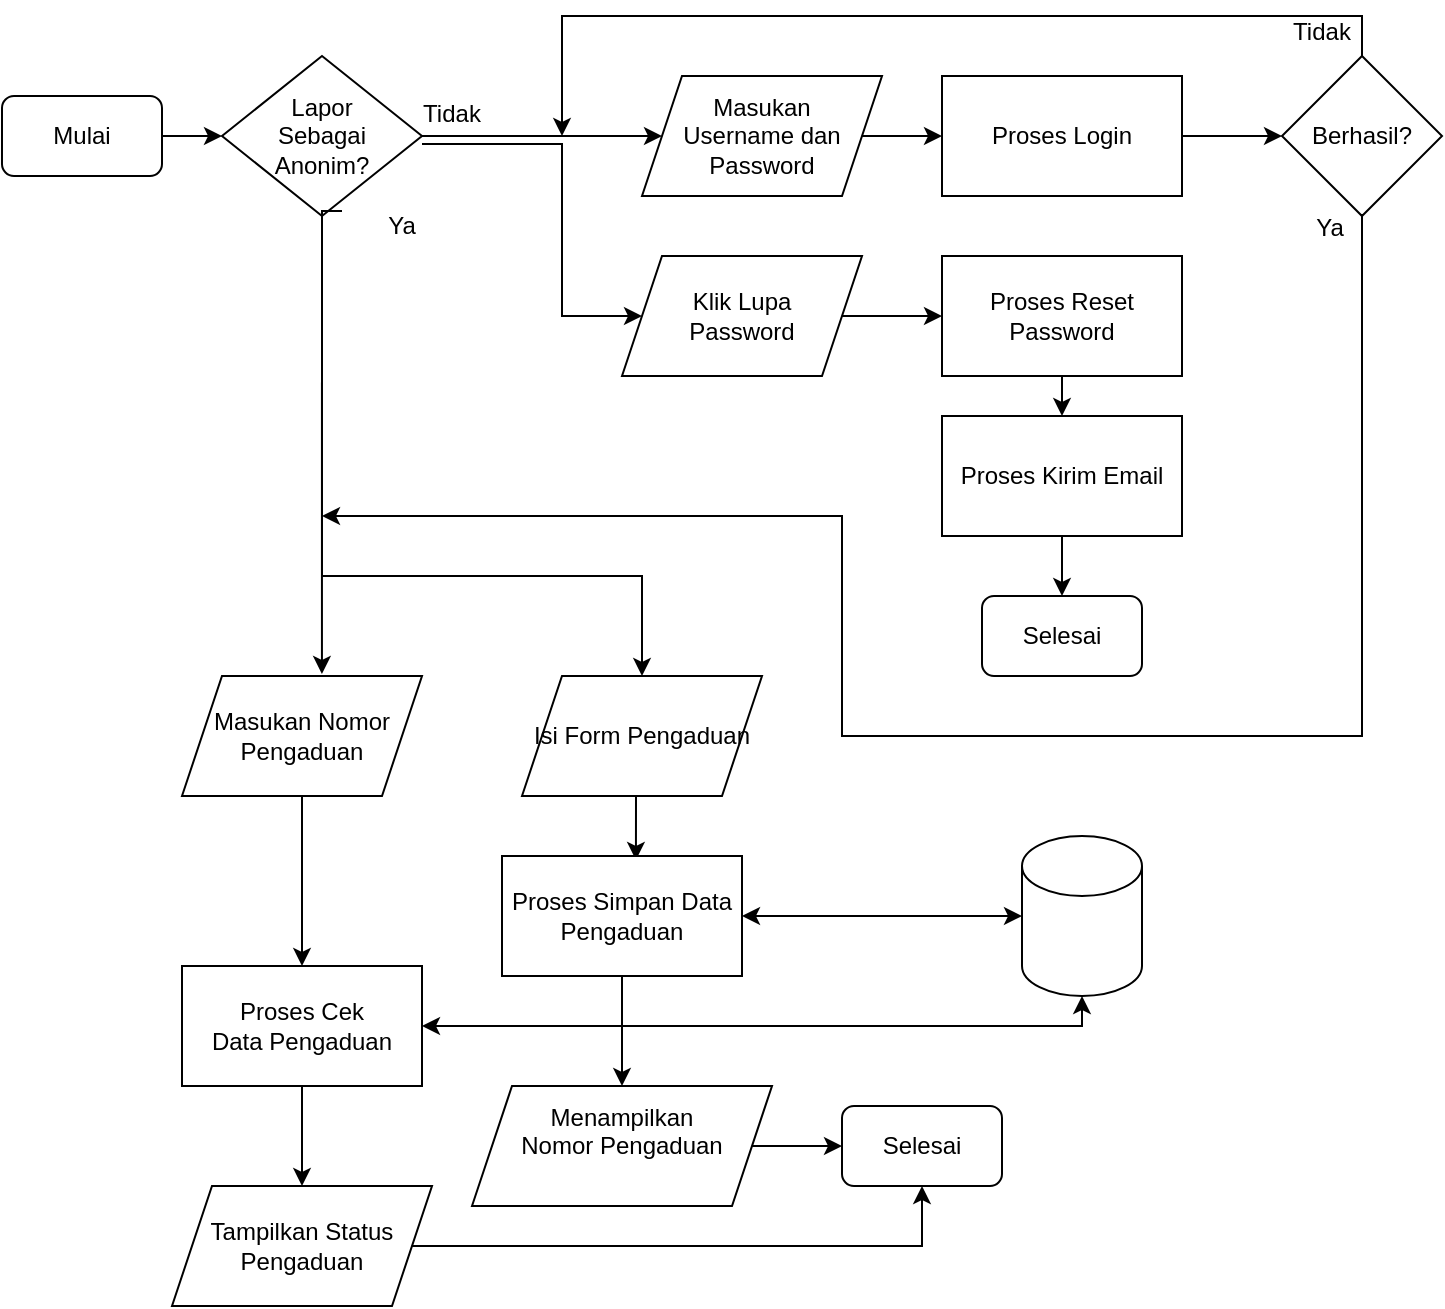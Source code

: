 <mxfile version="21.2.9" type="github">
  <diagram id="C5RBs43oDa-KdzZeNtuy" name="Page-1">
    <mxGraphModel dx="1222" dy="586" grid="1" gridSize="10" guides="1" tooltips="1" connect="1" arrows="1" fold="1" page="1" pageScale="1" pageWidth="827" pageHeight="1169" math="0" shadow="0">
      <root>
        <mxCell id="WIyWlLk6GJQsqaUBKTNV-0" />
        <mxCell id="WIyWlLk6GJQsqaUBKTNV-1" parent="WIyWlLk6GJQsqaUBKTNV-0" />
        <mxCell id="5g_yiBCIWojVpbgfXN-V-31" style="edgeStyle=orthogonalEdgeStyle;rounded=0;orthogonalLoop=1;jettySize=auto;html=1;exitX=1;exitY=0.5;exitDx=0;exitDy=0;entryX=0;entryY=0.5;entryDx=0;entryDy=0;" edge="1" parent="WIyWlLk6GJQsqaUBKTNV-1" source="5g_yiBCIWojVpbgfXN-V-0" target="5g_yiBCIWojVpbgfXN-V-1">
          <mxGeometry relative="1" as="geometry" />
        </mxCell>
        <mxCell id="5g_yiBCIWojVpbgfXN-V-0" value="Mulai" style="rounded=1;whiteSpace=wrap;html=1;" vertex="1" parent="WIyWlLk6GJQsqaUBKTNV-1">
          <mxGeometry x="20" y="60" width="80" height="40" as="geometry" />
        </mxCell>
        <mxCell id="5g_yiBCIWojVpbgfXN-V-28" style="edgeStyle=orthogonalEdgeStyle;rounded=0;orthogonalLoop=1;jettySize=auto;html=1;exitX=1;exitY=0.5;exitDx=0;exitDy=0;entryX=0;entryY=0.5;entryDx=0;entryDy=0;" edge="1" parent="WIyWlLk6GJQsqaUBKTNV-1" source="5g_yiBCIWojVpbgfXN-V-1" target="5g_yiBCIWojVpbgfXN-V-5">
          <mxGeometry relative="1" as="geometry" />
        </mxCell>
        <mxCell id="5g_yiBCIWojVpbgfXN-V-52" style="edgeStyle=orthogonalEdgeStyle;rounded=0;orthogonalLoop=1;jettySize=auto;html=1;exitX=0.5;exitY=1;exitDx=0;exitDy=0;entryX=0.583;entryY=-0.017;entryDx=0;entryDy=0;entryPerimeter=0;" edge="1" parent="WIyWlLk6GJQsqaUBKTNV-1" source="5g_yiBCIWojVpbgfXN-V-1" target="5g_yiBCIWojVpbgfXN-V-51">
          <mxGeometry relative="1" as="geometry" />
        </mxCell>
        <mxCell id="5g_yiBCIWojVpbgfXN-V-1" value="&lt;div&gt;Lapor&lt;/div&gt;&lt;div&gt;Sebagai&lt;/div&gt;&lt;div&gt;Anonim?&lt;br&gt;&lt;/div&gt;" style="rhombus;whiteSpace=wrap;html=1;" vertex="1" parent="WIyWlLk6GJQsqaUBKTNV-1">
          <mxGeometry x="130" y="40" width="100" height="80" as="geometry" />
        </mxCell>
        <mxCell id="5g_yiBCIWojVpbgfXN-V-12" style="edgeStyle=orthogonalEdgeStyle;rounded=0;orthogonalLoop=1;jettySize=auto;html=1;exitX=1;exitY=0.5;exitDx=0;exitDy=0;entryX=0;entryY=0.5;entryDx=0;entryDy=0;" edge="1" parent="WIyWlLk6GJQsqaUBKTNV-1" source="5g_yiBCIWojVpbgfXN-V-5" target="5g_yiBCIWojVpbgfXN-V-11">
          <mxGeometry relative="1" as="geometry" />
        </mxCell>
        <mxCell id="5g_yiBCIWojVpbgfXN-V-5" value="&lt;div&gt;Masukan&lt;/div&gt;&lt;div&gt;Username dan Password&lt;br&gt;&lt;/div&gt;" style="shape=parallelogram;perimeter=parallelogramPerimeter;whiteSpace=wrap;html=1;fixedSize=1;" vertex="1" parent="WIyWlLk6GJQsqaUBKTNV-1">
          <mxGeometry x="340" y="50" width="120" height="60" as="geometry" />
        </mxCell>
        <mxCell id="5g_yiBCIWojVpbgfXN-V-32" style="edgeStyle=orthogonalEdgeStyle;rounded=0;orthogonalLoop=1;jettySize=auto;html=1;exitX=0.25;exitY=1;exitDx=0;exitDy=0;entryX=0;entryY=0.5;entryDx=0;entryDy=0;" edge="1" parent="WIyWlLk6GJQsqaUBKTNV-1" source="5g_yiBCIWojVpbgfXN-V-8" target="5g_yiBCIWojVpbgfXN-V-21">
          <mxGeometry relative="1" as="geometry">
            <Array as="points">
              <mxPoint x="300" y="84" />
              <mxPoint x="300" y="170" />
            </Array>
          </mxGeometry>
        </mxCell>
        <mxCell id="5g_yiBCIWojVpbgfXN-V-8" value="Tidak" style="text;html=1;strokeColor=none;fillColor=none;align=center;verticalAlign=middle;whiteSpace=wrap;rounded=0;" vertex="1" parent="WIyWlLk6GJQsqaUBKTNV-1">
          <mxGeometry x="215" y="54" width="60" height="30" as="geometry" />
        </mxCell>
        <mxCell id="5g_yiBCIWojVpbgfXN-V-36" style="edgeStyle=orthogonalEdgeStyle;rounded=0;orthogonalLoop=1;jettySize=auto;html=1;exitX=0;exitY=0.25;exitDx=0;exitDy=0;entryX=0.5;entryY=0;entryDx=0;entryDy=0;" edge="1" parent="WIyWlLk6GJQsqaUBKTNV-1" source="5g_yiBCIWojVpbgfXN-V-10" target="5g_yiBCIWojVpbgfXN-V-34">
          <mxGeometry relative="1" as="geometry">
            <Array as="points">
              <mxPoint x="180" y="118" />
              <mxPoint x="180" y="300" />
              <mxPoint x="340" y="300" />
            </Array>
          </mxGeometry>
        </mxCell>
        <mxCell id="5g_yiBCIWojVpbgfXN-V-10" value="Ya" style="text;html=1;strokeColor=none;fillColor=none;align=center;verticalAlign=middle;whiteSpace=wrap;rounded=0;" vertex="1" parent="WIyWlLk6GJQsqaUBKTNV-1">
          <mxGeometry x="190" y="110" width="60" height="30" as="geometry" />
        </mxCell>
        <mxCell id="5g_yiBCIWojVpbgfXN-V-17" style="edgeStyle=orthogonalEdgeStyle;rounded=0;orthogonalLoop=1;jettySize=auto;html=1;exitX=1;exitY=0.5;exitDx=0;exitDy=0;entryX=0;entryY=0.5;entryDx=0;entryDy=0;" edge="1" parent="WIyWlLk6GJQsqaUBKTNV-1" source="5g_yiBCIWojVpbgfXN-V-11" target="5g_yiBCIWojVpbgfXN-V-13">
          <mxGeometry relative="1" as="geometry" />
        </mxCell>
        <mxCell id="5g_yiBCIWojVpbgfXN-V-11" value="Proses Login" style="rounded=0;whiteSpace=wrap;html=1;" vertex="1" parent="WIyWlLk6GJQsqaUBKTNV-1">
          <mxGeometry x="490" y="50" width="120" height="60" as="geometry" />
        </mxCell>
        <mxCell id="5g_yiBCIWojVpbgfXN-V-29" style="edgeStyle=orthogonalEdgeStyle;rounded=0;orthogonalLoop=1;jettySize=auto;html=1;exitX=0.5;exitY=0;exitDx=0;exitDy=0;" edge="1" parent="WIyWlLk6GJQsqaUBKTNV-1" source="5g_yiBCIWojVpbgfXN-V-13">
          <mxGeometry relative="1" as="geometry">
            <mxPoint x="300" y="80" as="targetPoint" />
            <Array as="points">
              <mxPoint x="700" y="20" />
              <mxPoint x="300" y="20" />
            </Array>
          </mxGeometry>
        </mxCell>
        <mxCell id="5g_yiBCIWojVpbgfXN-V-13" value="Berhasil?" style="rhombus;whiteSpace=wrap;html=1;" vertex="1" parent="WIyWlLk6GJQsqaUBKTNV-1">
          <mxGeometry x="660" y="40" width="80" height="80" as="geometry" />
        </mxCell>
        <mxCell id="5g_yiBCIWojVpbgfXN-V-15" value="Tidak" style="text;html=1;strokeColor=none;fillColor=none;align=center;verticalAlign=middle;whiteSpace=wrap;rounded=0;" vertex="1" parent="WIyWlLk6GJQsqaUBKTNV-1">
          <mxGeometry x="650" y="13" width="60" height="30" as="geometry" />
        </mxCell>
        <mxCell id="5g_yiBCIWojVpbgfXN-V-37" style="edgeStyle=orthogonalEdgeStyle;rounded=0;orthogonalLoop=1;jettySize=auto;html=1;" edge="1" parent="WIyWlLk6GJQsqaUBKTNV-1">
          <mxGeometry relative="1" as="geometry">
            <mxPoint x="700" y="119" as="sourcePoint" />
            <mxPoint x="180" y="270" as="targetPoint" />
            <Array as="points">
              <mxPoint x="700" y="380" />
              <mxPoint x="440" y="380" />
              <mxPoint x="440" y="270" />
            </Array>
          </mxGeometry>
        </mxCell>
        <mxCell id="5g_yiBCIWojVpbgfXN-V-19" value="Ya" style="text;html=1;strokeColor=none;fillColor=none;align=center;verticalAlign=middle;whiteSpace=wrap;rounded=0;" vertex="1" parent="WIyWlLk6GJQsqaUBKTNV-1">
          <mxGeometry x="654" y="111" width="60" height="30" as="geometry" />
        </mxCell>
        <mxCell id="5g_yiBCIWojVpbgfXN-V-25" style="edgeStyle=orthogonalEdgeStyle;rounded=0;orthogonalLoop=1;jettySize=auto;html=1;exitX=0.5;exitY=1;exitDx=0;exitDy=0;entryX=0.5;entryY=0;entryDx=0;entryDy=0;" edge="1" parent="WIyWlLk6GJQsqaUBKTNV-1" source="5g_yiBCIWojVpbgfXN-V-20" target="5g_yiBCIWojVpbgfXN-V-24">
          <mxGeometry relative="1" as="geometry" />
        </mxCell>
        <mxCell id="5g_yiBCIWojVpbgfXN-V-20" value="Proses Reset Password" style="rounded=0;whiteSpace=wrap;html=1;" vertex="1" parent="WIyWlLk6GJQsqaUBKTNV-1">
          <mxGeometry x="490" y="140" width="120" height="60" as="geometry" />
        </mxCell>
        <mxCell id="5g_yiBCIWojVpbgfXN-V-22" style="edgeStyle=orthogonalEdgeStyle;rounded=0;orthogonalLoop=1;jettySize=auto;html=1;exitX=1;exitY=0.5;exitDx=0;exitDy=0;entryX=0;entryY=0.5;entryDx=0;entryDy=0;" edge="1" parent="WIyWlLk6GJQsqaUBKTNV-1" source="5g_yiBCIWojVpbgfXN-V-21" target="5g_yiBCIWojVpbgfXN-V-20">
          <mxGeometry relative="1" as="geometry" />
        </mxCell>
        <mxCell id="5g_yiBCIWojVpbgfXN-V-21" value="&lt;div&gt;Klik Lupa &lt;br&gt;&lt;/div&gt;&lt;div&gt;Password&lt;/div&gt;" style="shape=parallelogram;perimeter=parallelogramPerimeter;whiteSpace=wrap;html=1;fixedSize=1;" vertex="1" parent="WIyWlLk6GJQsqaUBKTNV-1">
          <mxGeometry x="330" y="140" width="120" height="60" as="geometry" />
        </mxCell>
        <mxCell id="5g_yiBCIWojVpbgfXN-V-33" style="edgeStyle=orthogonalEdgeStyle;rounded=0;orthogonalLoop=1;jettySize=auto;html=1;exitX=0.5;exitY=1;exitDx=0;exitDy=0;entryX=0.5;entryY=0;entryDx=0;entryDy=0;" edge="1" parent="WIyWlLk6GJQsqaUBKTNV-1" source="5g_yiBCIWojVpbgfXN-V-24" target="5g_yiBCIWojVpbgfXN-V-26">
          <mxGeometry relative="1" as="geometry" />
        </mxCell>
        <mxCell id="5g_yiBCIWojVpbgfXN-V-24" value="Proses Kirim Email" style="rounded=0;whiteSpace=wrap;html=1;" vertex="1" parent="WIyWlLk6GJQsqaUBKTNV-1">
          <mxGeometry x="490" y="220" width="120" height="60" as="geometry" />
        </mxCell>
        <mxCell id="5g_yiBCIWojVpbgfXN-V-26" value="Selesai" style="rounded=1;whiteSpace=wrap;html=1;" vertex="1" parent="WIyWlLk6GJQsqaUBKTNV-1">
          <mxGeometry x="510" y="310" width="80" height="40" as="geometry" />
        </mxCell>
        <mxCell id="5g_yiBCIWojVpbgfXN-V-39" style="edgeStyle=orthogonalEdgeStyle;rounded=0;orthogonalLoop=1;jettySize=auto;html=1;exitX=0.5;exitY=1;exitDx=0;exitDy=0;entryX=0.558;entryY=0.033;entryDx=0;entryDy=0;entryPerimeter=0;" edge="1" parent="WIyWlLk6GJQsqaUBKTNV-1" source="5g_yiBCIWojVpbgfXN-V-34" target="5g_yiBCIWojVpbgfXN-V-38">
          <mxGeometry relative="1" as="geometry" />
        </mxCell>
        <mxCell id="5g_yiBCIWojVpbgfXN-V-34" value="Isi Form Pengaduan" style="shape=parallelogram;perimeter=parallelogramPerimeter;whiteSpace=wrap;html=1;fixedSize=1;" vertex="1" parent="WIyWlLk6GJQsqaUBKTNV-1">
          <mxGeometry x="280" y="350" width="120" height="60" as="geometry" />
        </mxCell>
        <mxCell id="5g_yiBCIWojVpbgfXN-V-46" style="edgeStyle=orthogonalEdgeStyle;rounded=0;orthogonalLoop=1;jettySize=auto;html=1;exitX=0.5;exitY=1;exitDx=0;exitDy=0;entryX=0.5;entryY=0;entryDx=0;entryDy=0;" edge="1" parent="WIyWlLk6GJQsqaUBKTNV-1" source="5g_yiBCIWojVpbgfXN-V-38" target="5g_yiBCIWojVpbgfXN-V-45">
          <mxGeometry relative="1" as="geometry" />
        </mxCell>
        <mxCell id="5g_yiBCIWojVpbgfXN-V-38" value="Proses Simpan Data Pengaduan" style="rounded=0;whiteSpace=wrap;html=1;" vertex="1" parent="WIyWlLk6GJQsqaUBKTNV-1">
          <mxGeometry x="270" y="440" width="120" height="60" as="geometry" />
        </mxCell>
        <mxCell id="5g_yiBCIWojVpbgfXN-V-40" value="" style="shape=cylinder3;whiteSpace=wrap;html=1;boundedLbl=1;backgroundOutline=1;size=15;" vertex="1" parent="WIyWlLk6GJQsqaUBKTNV-1">
          <mxGeometry x="530" y="430" width="60" height="80" as="geometry" />
        </mxCell>
        <mxCell id="5g_yiBCIWojVpbgfXN-V-42" value="Selesai" style="rounded=1;whiteSpace=wrap;html=1;" vertex="1" parent="WIyWlLk6GJQsqaUBKTNV-1">
          <mxGeometry x="440" y="565" width="80" height="40" as="geometry" />
        </mxCell>
        <mxCell id="5g_yiBCIWojVpbgfXN-V-47" style="edgeStyle=orthogonalEdgeStyle;rounded=0;orthogonalLoop=1;jettySize=auto;html=1;exitX=1;exitY=0.5;exitDx=0;exitDy=0;entryX=0;entryY=0.5;entryDx=0;entryDy=0;" edge="1" parent="WIyWlLk6GJQsqaUBKTNV-1" source="5g_yiBCIWojVpbgfXN-V-45" target="5g_yiBCIWojVpbgfXN-V-42">
          <mxGeometry relative="1" as="geometry" />
        </mxCell>
        <mxCell id="5g_yiBCIWojVpbgfXN-V-45" value="&lt;div&gt;Menampilkan &lt;br&gt;&lt;/div&gt;&lt;div&gt;Nomor Pengaduan&lt;/div&gt;&lt;div&gt;&lt;br&gt;&lt;/div&gt;" style="shape=parallelogram;perimeter=parallelogramPerimeter;whiteSpace=wrap;html=1;fixedSize=1;" vertex="1" parent="WIyWlLk6GJQsqaUBKTNV-1">
          <mxGeometry x="255" y="555" width="150" height="60" as="geometry" />
        </mxCell>
        <mxCell id="5g_yiBCIWojVpbgfXN-V-50" value="" style="endArrow=classic;startArrow=classic;html=1;rounded=0;exitX=1;exitY=0.5;exitDx=0;exitDy=0;entryX=0;entryY=0.5;entryDx=0;entryDy=0;entryPerimeter=0;" edge="1" parent="WIyWlLk6GJQsqaUBKTNV-1" source="5g_yiBCIWojVpbgfXN-V-38" target="5g_yiBCIWojVpbgfXN-V-40">
          <mxGeometry width="50" height="50" relative="1" as="geometry">
            <mxPoint x="510" y="500" as="sourcePoint" />
            <mxPoint x="560" y="450" as="targetPoint" />
          </mxGeometry>
        </mxCell>
        <mxCell id="5g_yiBCIWojVpbgfXN-V-54" style="edgeStyle=orthogonalEdgeStyle;rounded=0;orthogonalLoop=1;jettySize=auto;html=1;exitX=0.5;exitY=1;exitDx=0;exitDy=0;entryX=0.5;entryY=0;entryDx=0;entryDy=0;" edge="1" parent="WIyWlLk6GJQsqaUBKTNV-1" source="5g_yiBCIWojVpbgfXN-V-51" target="5g_yiBCIWojVpbgfXN-V-53">
          <mxGeometry relative="1" as="geometry" />
        </mxCell>
        <mxCell id="5g_yiBCIWojVpbgfXN-V-51" value="&lt;div&gt;Masukan Nomor&lt;/div&gt;&lt;div&gt;Pengaduan&lt;/div&gt;" style="shape=parallelogram;perimeter=parallelogramPerimeter;whiteSpace=wrap;html=1;fixedSize=1;" vertex="1" parent="WIyWlLk6GJQsqaUBKTNV-1">
          <mxGeometry x="110" y="350" width="120" height="60" as="geometry" />
        </mxCell>
        <mxCell id="5g_yiBCIWojVpbgfXN-V-57" style="edgeStyle=orthogonalEdgeStyle;rounded=0;orthogonalLoop=1;jettySize=auto;html=1;exitX=0.5;exitY=1;exitDx=0;exitDy=0;entryX=0.5;entryY=0;entryDx=0;entryDy=0;" edge="1" parent="WIyWlLk6GJQsqaUBKTNV-1" source="5g_yiBCIWojVpbgfXN-V-53" target="5g_yiBCIWojVpbgfXN-V-56">
          <mxGeometry relative="1" as="geometry" />
        </mxCell>
        <mxCell id="5g_yiBCIWojVpbgfXN-V-53" value="&lt;div&gt;Proses Cek&lt;/div&gt;&lt;div&gt;Data Pengaduan&lt;br&gt;&lt;/div&gt;" style="rounded=0;whiteSpace=wrap;html=1;" vertex="1" parent="WIyWlLk6GJQsqaUBKTNV-1">
          <mxGeometry x="110" y="495" width="120" height="60" as="geometry" />
        </mxCell>
        <mxCell id="5g_yiBCIWojVpbgfXN-V-55" value="" style="endArrow=classic;startArrow=classic;html=1;rounded=0;exitX=1;exitY=0.5;exitDx=0;exitDy=0;entryX=0.5;entryY=1;entryDx=0;entryDy=0;entryPerimeter=0;" edge="1" parent="WIyWlLk6GJQsqaUBKTNV-1" source="5g_yiBCIWojVpbgfXN-V-53" target="5g_yiBCIWojVpbgfXN-V-40">
          <mxGeometry width="50" height="50" relative="1" as="geometry">
            <mxPoint x="360" y="410" as="sourcePoint" />
            <mxPoint x="410" y="360" as="targetPoint" />
            <Array as="points">
              <mxPoint x="560" y="525" />
            </Array>
          </mxGeometry>
        </mxCell>
        <mxCell id="5g_yiBCIWojVpbgfXN-V-58" style="edgeStyle=orthogonalEdgeStyle;rounded=0;orthogonalLoop=1;jettySize=auto;html=1;exitX=1;exitY=0.5;exitDx=0;exitDy=0;entryX=0.5;entryY=1;entryDx=0;entryDy=0;" edge="1" parent="WIyWlLk6GJQsqaUBKTNV-1" source="5g_yiBCIWojVpbgfXN-V-56" target="5g_yiBCIWojVpbgfXN-V-42">
          <mxGeometry relative="1" as="geometry" />
        </mxCell>
        <mxCell id="5g_yiBCIWojVpbgfXN-V-56" value="&lt;div&gt;Tampilkan Status&lt;/div&gt;&lt;div&gt;Pengaduan&lt;br&gt;&lt;/div&gt;" style="shape=parallelogram;perimeter=parallelogramPerimeter;whiteSpace=wrap;html=1;fixedSize=1;" vertex="1" parent="WIyWlLk6GJQsqaUBKTNV-1">
          <mxGeometry x="105" y="605" width="130" height="60" as="geometry" />
        </mxCell>
      </root>
    </mxGraphModel>
  </diagram>
</mxfile>
